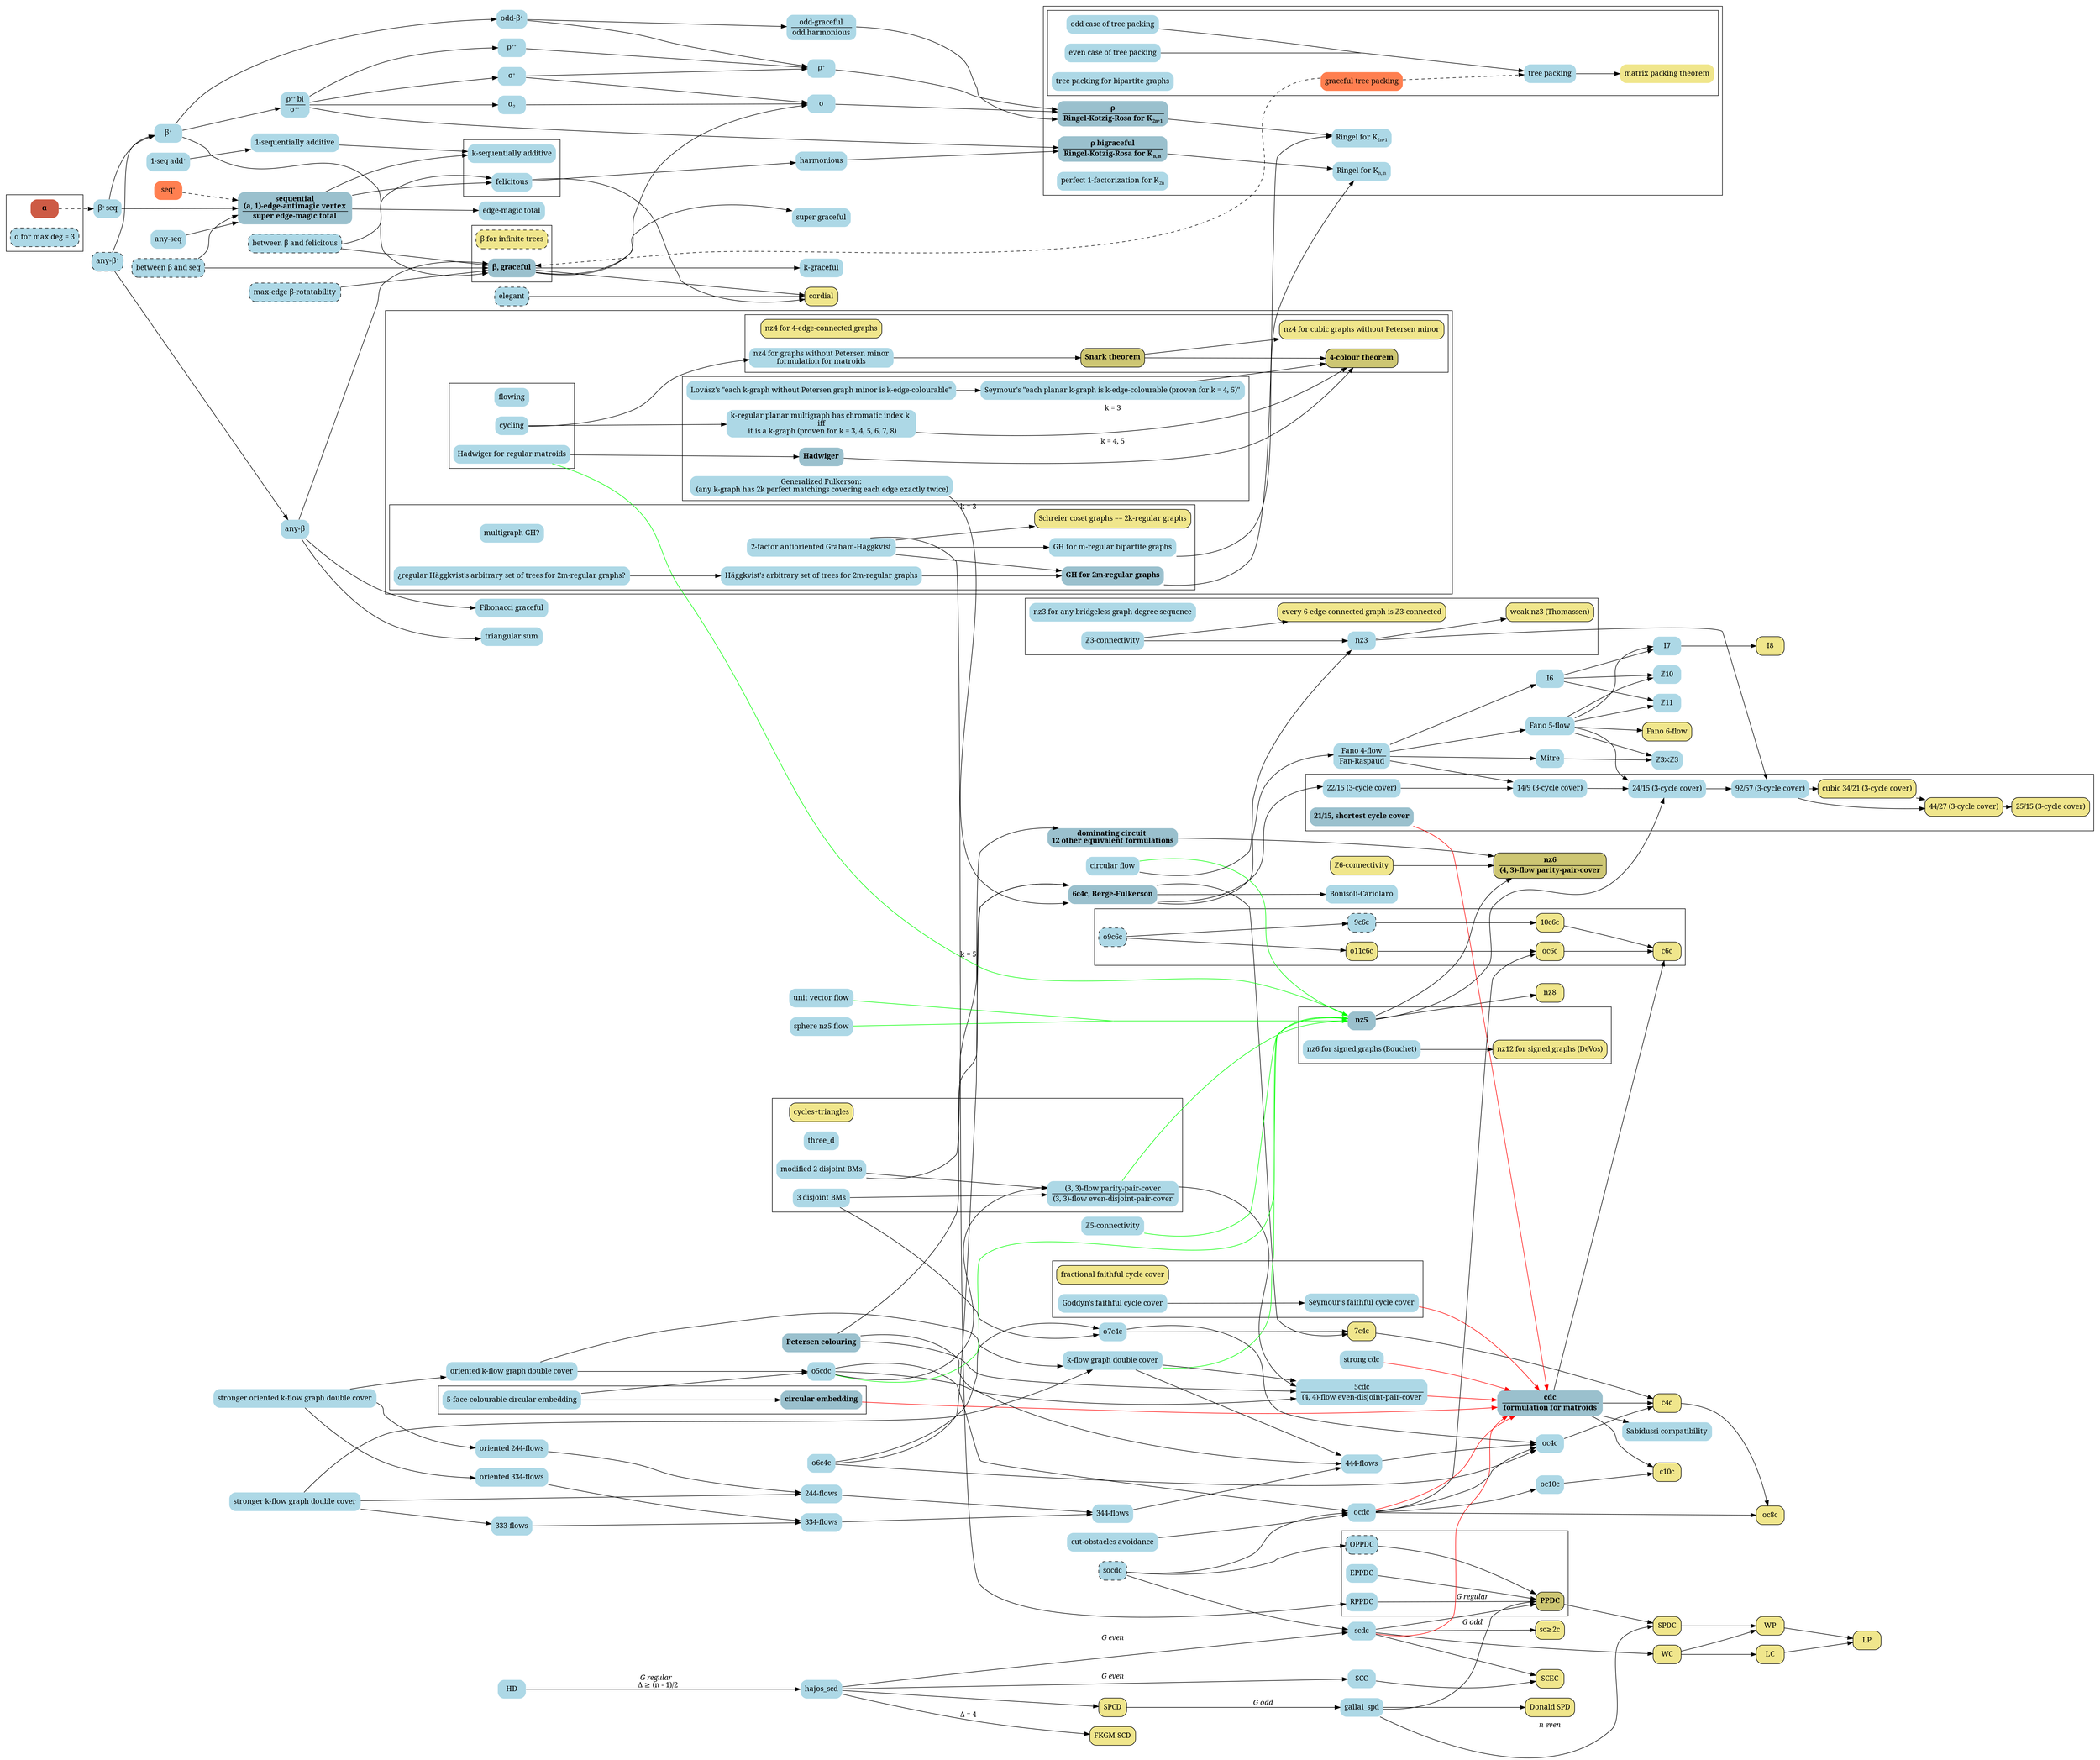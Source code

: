 digraph conjectures {
    // TODO: Cores, joins and Fano-flow conjectures
    // r-regular graphs (fixes)
    // 12 equiv. formulations?
    // multigraph or hypergraph?
    // TODO: split matrix-packing-theorem into odd and even cases
    // gallai_spd [label="Gallai SPD"] //TODO: , xlabel="[Gallai]"]
    // problem: from the diagram it looks like nz5 is a consequence of hadwiger conjecture, which is not true?
        //Hadwiger -> had_mat [label="k ≥ 6"]
    // nowhere zero linear mappings

    graph [fontname = "georgia", overlap=false]
    node [fontname = "georgia"]
    edge [fontname = "georgia"]
    ranksep=0.1
    compound=true
    rankdir="LR"
    node [color="black", fillcolor="lightblue", penwidth=0, style=filled, shape=Mrecord]


    // semantical subgraphs
    subgraph important_thms {
        node [color="black", fillcolor="khaki3", penwidth=1]
        fct [label=<<B>4-colour theorem</B>>]
        snark_thm [label=<<B>Snark theorem</B>>]
        PPDC [label=<<B>PPDC</B>>]

        nz6 [label=<<B><TABLE BORDER="0" CELLBORDER="0" CELLSPACING="1">
            <TR><TD>nz6</TD></TR><HR/>
            <TR><TD>(4, 3)-flow parity-pair-cover</TD></TR>
            </TABLE></B>>]
    }

    subgraph thms {
        node [color="black", fillcolor="khaki", penwidth=1]
        cordial

        schreier [label="Schreier coset graphs == 2k-regular graphs"]

        SPCD
        SCD [label="FKGM SCD"]
        SPD [label="Donald SPD"]
        SPDC
        WC
        WP
        LC
        LP
        SCEC
        c4c
        c6c
        oc6c
        oc8c
        sc_more2_c [label="sc≥2c"]
        nz8
        seven_c4c [label="7c4c"]
        ten_c6c [label="10c6c"]
        o11c6c
        c10c
        ct [label="cycles+triangles"]
        ff [label="fractional faithful cycle cover"]
        short_25_15 [label="25/15 (3-cycle cover)"]
        short_44_27 [label="44/27 (3-cycle cover)"]
        short_cubic_34_21 [label="cubic 34/21 (3-cycle cover)"]
        fano6 [label="Fano 6-flow"]
        I8
        z6 [label="ℤ6-connectivity"]
        weak_z3 [label="every 6-edge-connected graph is ℤ3-connected"]
        nz12_signed [label="nz12 for signed graphs (DeVos)"]
        cubic_nz4_no_petersen [label="nz4 for cubic graphs without Petersen minor"]
        weak_nz3 [label="weak nz3 (Thomassen)"]
        nz4_thm [label="nz4 for 4-edge-connected graphs"]

        node [style="dashed,filled"]
        inf_beta [label="β for infinite trees"]
    }

    subgraph important_conjectures {
        node [fillcolor="lightblue3"]
        beta [label=<<B>β, graceful</B>>]
        seq [label=<<B><TABLE BORDER="0" CELLBORDER="0" CELLSPACING="1">
            <TR><TD>sequential<BR/>(a, 1)-edge-antimagic vertex</TD></TR><HR/>
            <TR><TD>super edge-magic total</TD></TR>
            </TABLE></B>>]
        rho [label=<<B><TABLE BORDER="0" CELLBORDER="0" CELLSPACING="1">
            <TR><TD>ρ</TD></TR><HR/>
            <TR><TD>Ringel-Kotzig-Rosa for K<SUB><FONT POINT-SIZE="10">2n+1</FONT></SUB></TD></TR>
            </TABLE></B>>]
        rho_bi [label=<<B><TABLE BORDER="0" CELLBORDER="0" CELLSPACING="1">
            <TR><TD>ρ bigraceful</TD></TR><HR/>
            <TR><TD>Ringel-Kotzig-Rosa for K<SUB><FONT POINT-SIZE="10">n, n</FONT></SUB></TD></TR>
            </TABLE></B>>]

        GH [label=<<B>GH for 2m-regular graphs</B>>]

        cdc [label=<<B><TABLE BORDER="0" CELLBORDER="0" CELLSPACING="1">
            <TR><TD>cdc</TD></TR><HR/>
            <TR><TD>formulation for matroids</TD></TR>
            </TABLE></B>>]
        ce [label=<<B>circular embedding</B>>]
        bf [label=<<B>6c4c, Berge-Fulkerson</B>>]
        petersen [label=<<B>Petersen colouring</B>>]
        nz5 [label=<<B>nz5</B>>]
        dc [label=<<B>dominating circuit <BR/>12 other equivalent formulations</B>>]
        short_21_15 [label=<<B>21/15, shortest cycle cover</B>>]
        
        Hadwiger [label=<<B>Hadwiger</B>>]
    }

    subgraph not_conjectures {
        node [color="coral3", fillcolor="coral3"]
        alpha [label=<<B>α</B>>]

        node [color="coral", fillcolor="coral"]
        seq_plus [label=<seq<SUP><FONT POINT-SIZE="10">+</FONT></SUP>>]

        graceful_tpc [label="graceful tree packing"]
    }

    subgraph almost_conjectures {
        node [style="dashed,filled", penwidth=1]

        alpha_deg3 [label="α for max deg = 3"]
        beta_rot [label="max-edge β-rotatability"]
        any_beta_p [label=<any-β<SUP><FONT POINT-SIZE="10">+</FONT></SUP>>]
        elegant
        beta_vs_seq [label="between β and seq"]
        beta_vs_felicitous [label="between β and felicitous"]

        socdc
        OPPDC
        o9c6c
        nine_c6c [label="9c6c"]
    }

    subgraph dummies {
        node [shape=point, width=0.02, color="black", fillcolor="black"]
        tpc_dummy
        node [color="green", fillcolor="green"]
        sphere_dummy
    }


    // clusters
    subgraph cluster_alpha {
        alpha
        alpha_deg3
    }

    subgraph cluster_beta {
        inf_beta
        beta
    }

    subgraph cluster_factorization {
        rho_bi
        rho
        ringelnn [label=<Ringel for K<SUB><FONT POINT-SIZE="10">n, n</FONT></SUB>>]
        ringel [label=<Ringel for K<SUB><FONT POINT-SIZE="10">2n+1</FONT></SUB>>]
        one_factor [label=<perfect 1-factorization for K<SUB><FONT POINT-SIZE="10">2n</FONT></SUB>>]
        subgraph cluster_tpc {
            {
                edge [dir=none]
                tpc_odd [label="odd case of tree packing"]
                tpc_dummy
                tpc_even [label="even case of tree packing"]
                tpc [label="tree packing"]
                tpc_bip [label="tree packing for bipartite graphs"]
            }
            {
                node [style="filled", color="black", fillcolor="khaki"]
                mpt [label="matrix packing theorem"]
            }
            graceful_tpc
        }
    }

    subgraph cluster_seq_consequences {
        k_seq_add
        felicitous
    }

    subgraph cluster_ppdc {
        PPDC
        RPPDC
        EPPDC
        OPPDC
    }

    subgraph cluster_bm {
        ct
        three_d
        bm [label="modified 2 disjoint BMs"]
        three_bm [label="3 disjoint BMs"]
        three_pp
    }

    subgraph cluster_c6c {
        o9c6c
        nine_c6c
        ten_c6c
        o11c6c
        oc6c
        c6c
    }

    subgraph cluster_unit_vector_flow {
        style=invis

        uvf [label="unit vector flow"]
        sphere_dummy
        snz5 [label="sphere nz5 flow"]
    }

    subgraph cluster_short {
        short_24_15 [label="24/15 (3-cycle cover)"]
        short_14_9 [label="14/9 (3-cycle cover)"]
        short_22_15 [label="22/15 (3-cycle cover)"]
        short_21_15
        short_92_57 [label="92/57 (3-cycle cover)"]
        short_25_15
        short_44_27
        short_cubic_34_21
    }

    subgraph cluster_nz3 {
        nz3
        weak_nz3
        nz3_gds
        z3
        weak_z3
    }

    subgraph cluster_nz4_matroids_k_graphs_GH {
        subgraph cluster_matroid {
            flowing
            cycling
            had_mat [label="Hadwiger for regular matroids"]
        }

        subgraph cluster_nz4 {
            fct
            snark_thm
            nz4_thm
            cubic_nz4_no_petersen
            nz4_no_petersen [label=<nz4 for graphs without Petersen minor<BR/>formulation for matroids>]
        }

        subgraph cluster_k_graphs {
            gen_fulk [label=<Generalized Fulkerson:<BR/> (any k-graph has 2k perfect matchings covering each edge exactly twice)>]
            planar_k_regular_k_vertex_col [label=<Seymour's "each planar k-graph is k-edge-colourable (proven for k = 4, 5)">]
            k_graphs_no_petersen [label=<Lovász's "each k-graph without Petersen graph minor is k-edge-colourable">]
            planar_k_regular_k_edge_col [label=<k-regular planar multigraph has chromatic index k <BR/> iff <BR/> it is a k-graph (proven for k = 3, 4, 5, 6, 7, 8)>]
            Hadwiger
        }

        subgraph cluster_GH {
            twoGH [label="2-factor antioriented Graham-Häggkvist"]
            multigraphGH [label="multigraph GH?"]
            GH
            bipGH [label="GH for m-regular bipartite graphs"]
            randomGH [label="Häggkvist's arbitrary set of trees for 2m-regular graphs"]
            regular_randomGH [label="¿regular Häggkvist's arbitrary set of trees for 2m-regular graphs?"]
            schreier
        }
    }

    subgraph cluster_faithful {
        ff
        fcc
        gfcc
    }

    subgraph cluster_nz5 {
        nz5
        nz6_signed
        nz12_signed
    }

    subgraph cluster_embeddings {
        ce
        five_ce [label="5-face-colourable circular embedding"]
    }

    // nodes with labels
    beta_plus_seq [label=<β<SUP><FONT POINT-SIZE="10">+ </FONT></SUP>seq>]
    beta_plus [label=<β<SUP><FONT POINT-SIZE="10">+</FONT></SUP>>]
    emt [label="edge-magic total"]
    harm [label="harmonious"]
    rho_sigma [label=<<TABLE BORDER="0" CELLBORDER="0" CELLSPACING="1">
        <TR><TD>ρ<SUP><FONT POINT-SIZE="10">++ </FONT></SUP>bi</TD></TR><HR/>
        <TR><TD>σ<SUP><FONT POINT-SIZE="10">++</FONT></SUP></TD></TR>
        </TABLE>>]
    rho_pp [label=<ρ<SUP><FONT POINT-SIZE="10">++</FONT></SUP>>]
    sigma_p [label=<σ<SUP><FONT POINT-SIZE="10">+</FONT></SUP>>]
    sigma [label="σ"]
    rho_p [label=<ρ<SUP><FONT POINT-SIZE="10">+</FONT></SUP>>]
    any_beta [label=<any-β>]
    any_seq [label="any-seq"]
    odd_beta_plus [label=<odd-β<SUP><FONT POINT-SIZE="10">+</FONT></SUP>>]
    odd_beta [label=<<TABLE BORDER="0" CELLBORDER="0" CELLSPACING="1">
        <TR><TD>odd-graceful</TD></TR><HR/>
        <TR><TD>odd harmonious</TD></TR>
        </TABLE>>]
    super_beta [label="super graceful"]
    k_graceful [label="k-graceful"]
    triangular [label="triangular sum"]
    fibonacci [label="Fibonacci graceful"]
    one_seq_add [label="1-sequentially additive"]
    k_seq_add [label="k-sequentially additive"]
    alpha_2 [label=<α<SUB><FONT POINT-SIZE="10">2</FONT></SUB>>]
    one_seq_add_plus [label=<1-seq add<SUP><FONT POINT-SIZE="10">+</FONT></SUP>>]

    five_cdc [label=<<TABLE BORDER="0" CELLBORDER="0" CELLSPACING="1">
        <TR><TD>5cdc</TD></TR><HR/>
        <TR><TD>(4, 4)-flow even-disjoint-pair-cover</TD></TR>
        </TABLE>>]
    strong_cdc [label="strong cdc"]

    three_pp [label=<<TABLE BORDER="0" CELLBORDER="0" CELLSPACING="1">
        <TR><TD>(3, 3)-flow parity-pair-cover</TD></TR><HR/>
        <TR><TD>(3, 3)-flow even-disjoint-pair-cover</TD></TR>
        </TABLE>>]

    fano4 [label=<<TABLE BORDER="0" CELLBORDER="0" CELLSPACING="1">
        <TR><TD>Fano 4-flow</TD></TR><HR/>
        <TR><TD>Fan-Raspaud</TD></TR>
        </TABLE>>]
    fano5 [label="Fano 5-flow"]

    kfdc [label="k-flow graph double cover"]
    okfdc [label="oriented k-flow graph double cover"]
    skfdc [label="stronger k-flow graph double cover"]
    sokfdc [label="stronger oriented k-flow graph double cover"]

    fff_flows [label="444-flows"]
    tff_flows [label="244-flows"]
    otff_flows [label="oriented 244-flows"]
    ttf_flows [label="334-flows"]
    ottf_flows [label="oriented 334-flows"]
    ttt_flows [label="333-flows"]
    thff_flows [label="344-flows"]

    fcc [label="Seymour's faithful cycle cover"]
    gfcc [label="Goddyn's faithful cycle cover"]

    nz3 [label="nz3"]

    bc [label="Bonisoli-Cariolaro"]

    z3z3 [label="ℤ3⨉ℤ3"]
    z10 [label="ℤ10"]
    z11 [label="ℤ11"]

    z3 [label="ℤ3-connectivity"]
    z5 [label="ℤ5-connectivity"]

    nz6_signed [label="nz6 for signed graphs (Bouchet)"]

    nz3_gds [label="nz3 for any bridgeless graph degree sequence"]

    cut [label="cut-obstacles avoidance"]

    circular [label="circular flow"]

    sab [label="Sabidussi compatibility"]

    // dashed edges
    {
        edge [style="dashed"]
        alpha -> beta_plus_seq
        
        seq_plus -> seq

        graceful_tpc -> tpc
        graceful_tpc -> beta
    }

    // unoriented edges
    {
        edge [dir=none]
        tpc_odd -> tpc_dummy
        tpc_even -> tpc_dummy

        edge [color="green"]
        uvf -> sphere_dummy
        snz5 -> sphere_dummy
    }

    // colored edges
    subgraph into_cdc {
        edge [color="red"]
        scdc -> cdc
        ocdc -> cdc
        five_cdc -> cdc
        fcc -> cdc
        short_21_15 -> cdc
        ce -> cdc
        strong_cdc -> cdc
    }

    subgraph into_nz5 {
        edge [color="green"]
        o5cdc -> nz5
        three_pp -> nz5
        kfdc -> nz5
        sphere_dummy -> nz5
        z5 -> nz5
        circular -> nz5

        edge [dir=none]
        had_mat -> nz5 [label="k = 5"]
    }


    // edges
    beta_plus_seq -> seq
    beta_plus_seq -> beta_plus
    seq -> emt
    seq -> felicitous
    seq -> k_seq_add
    beta_plus -> rho_sigma
    beta_plus -> beta
    beta_plus -> odd_beta_plus

    beta_rot -> beta

    rho_sigma -> rho_bi
    rho_sigma -> rho_pp
    rho_sigma -> sigma_p
    rho_sigma -> alpha_2

    beta -> sigma

    rho_pp -> rho_p
    sigma_p -> sigma
    sigma_p -> rho_p
    sigma -> rho
    rho_p -> rho

    any_beta_p -> beta_plus
    any_beta_p -> any_beta

    any_beta -> beta
    any_beta -> triangular
    any_beta -> fibonacci

    any_seq -> seq

    odd_beta_plus -> rho_p
    odd_beta_plus -> odd_beta
    odd_beta -> rho
    beta -> super_beta
    beta -> cordial
    beta -> k_graceful

    felicitous -> cordial
    felicitous -> harm
    elegant -> cordial
    harm -> rho_bi

    one_seq_add -> k_seq_add
    one_seq_add_plus -> one_seq_add

    alpha_2 -> sigma

    beta_vs_seq -> beta
    beta_vs_seq -> seq

    beta_vs_felicitous -> beta
    beta_vs_felicitous -> felicitous

    rho_bi -> ringelnn
    rho -> ringel

    tpc_dummy -> tpc
    tpc -> mpt

    GH -> ringel
    bipGH -> ringelnn

    twoGH -> GH
    twoGH -> bipGH
    twoGH -> schreier
    twoGH -> RPPDC

    randomGH -> GH
    regular_randomGH -> randomGH

    RPPDC -> PPDC [label=<<I>G regular</I>>]
    EPPDC -> PPDC
    OPPDC -> PPDC
    PPDC -> SPDC

    scdc -> PPDC
    scdc -> SCEC
    scdc -> WC
    scdc -> sc_more2_c

    HD -> hajos_scd [label=<<I>G regular</I><BR/>  Δ ≥ (n - 1)/2>]
    hajos_scd -> SCD [label="Δ = 4"]
    hajos_scd -> SCC [label=<<I>G even</I>>]
    hajos_scd -> scdc [label=<<I>G even</I>>]
    hajos_scd -> SPCD
    SCC -> SCEC
    SPCD -> gallai_spd [label=<<I>G odd</I>>]
    gallai_spd -> SPD
    gallai_spd -> PPDC [label=<<I>G odd</I>>]
    gallai_spd -> SPDC [label=<<I>n even</I>>]
    SPDC -> WP
    WC -> LC
    WC -> WP
    LC -> LP
    WP -> LP

    cdc -> c4c
    cdc -> c6c
    cdc -> c10c
    cdc -> sab

    ocdc -> oc4c
    ocdc -> oc6c
    ocdc -> oc8c
    ocdc -> oc10c
    socdc -> OPPDC
    socdc -> scdc
    socdc -> ocdc
    cut -> ocdc

    o5cdc -> five_cdc
    o5cdc -> ocdc
    o5cdc -> three_pp

    five_ce -> ce
    five_ce -> o5cdc

    bf -> seven_c4c
    bf -> fano4
    bf -> bc
    bf -> short_22_15
    o6c4c -> bf
    o6c4c -> oc4c
    o6c4c -> o7c4c
    o7c4c -> seven_c4c
    o7c4c -> oc4c
    seven_c4c -> c4c
    oc4c -> c4c
    c4c -> oc8c

    o9c6c -> nine_c6c
    o9c6c -> o11c6c
    nine_c6c -> ten_c6c
    ten_c6c -> c6c
    o11c6c -> oc6c
    oc6c -> c6c

    oc10c -> c10c

    gfcc -> fcc

    petersen -> five_cdc
    petersen -> bf
    petersen -> fff_flows

    nz5 -> nz6
    nz5 -> nz8
    nz5 -> short_24_15

    z6 -> nz6

    nz6_signed -> nz12_signed

    kfdc -> five_cdc
    kfdc -> fff_flows
    skfdc -> kfdc
    skfdc -> ttt_flows
    skfdc -> tff_flows
    okfdc -> kfdc
    okfdc -> o5cdc
    sokfdc -> okfdc
    sokfdc -> otff_flows
    sokfdc -> ottf_flows

    tff_flows -> thff_flows
    ttf_flows -> thff_flows
    thff_flows -> fff_flows
    ttt_flows -> ttf_flows
    ottf_flows -> ttf_flows
    otff_flows -> tff_flows
    fff_flows -> oc4c

    dc -> nz6
    bm -> three_pp
    bm -> dc
    three_bm -> three_pp
    three_bm -> o7c4c
    three_pp -> five_cdc

    fano5 -> short_24_15
    fano5 -> fano6
    fano5 -> I7
    fano5 -> z10
    fano5 -> z3z3
    fano5 -> z11

    fano4 -> short_14_9
    fano4 -> fano5
    fano4 -> Mitre
    fano4 -> I6

    short_22_15 -> short_14_9
    short_14_9 -> short_24_15
    short_24_15 -> short_92_57
    short_92_57 -> short_cubic_34_21
    short_92_57 -> short_44_27
    short_cubic_34_21 -> short_44_27
    short_44_27 -> short_25_15

    I6 -> I7
    I6 -> z10
    I6 -> z11
    I7 -> I8
    Mitre -> z3z3

    z3 -> weak_z3
    z3 -> nz3
    nz3 -> short_92_57
    nz3 -> weak_nz3
    circular -> nz3

    Hadwiger -> fct [label=<k = 4, 5>]
    had_mat -> Hadwiger
    cycling -> planar_k_regular_k_edge_col
    cycling -> nz4_no_petersen

    snark_thm -> fct
    snark_thm -> cubic_nz4_no_petersen
    nz4_no_petersen -> snark_thm

    gen_fulk -> bf [label="k = 3"]
    k_graphs_no_petersen -> planar_k_regular_k_vertex_col
    planar_k_regular_k_vertex_col -> fct
    planar_k_regular_k_edge_col -> fct [label="k = 3"]
}
